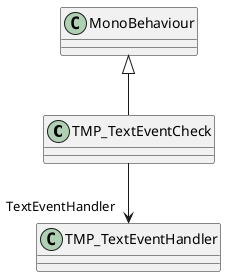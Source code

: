 @startuml
class TMP_TextEventCheck {
}
MonoBehaviour <|-- TMP_TextEventCheck
TMP_TextEventCheck --> "TextEventHandler" TMP_TextEventHandler
@enduml

